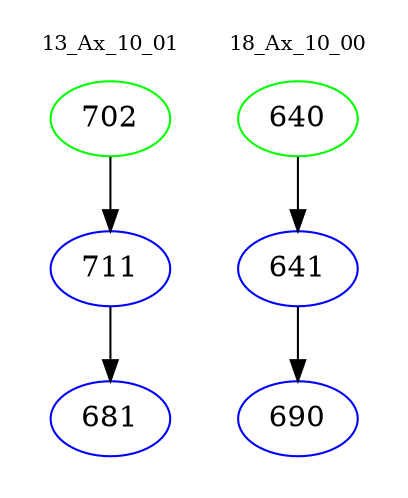 digraph{
subgraph cluster_0 {
color = white
label = "13_Ax_10_01";
fontsize=10;
T0_702 [label="702", color="green"]
T0_702 -> T0_711 [color="black"]
T0_711 [label="711", color="blue"]
T0_711 -> T0_681 [color="black"]
T0_681 [label="681", color="blue"]
}
subgraph cluster_1 {
color = white
label = "18_Ax_10_00";
fontsize=10;
T1_640 [label="640", color="green"]
T1_640 -> T1_641 [color="black"]
T1_641 [label="641", color="blue"]
T1_641 -> T1_690 [color="black"]
T1_690 [label="690", color="blue"]
}
}
